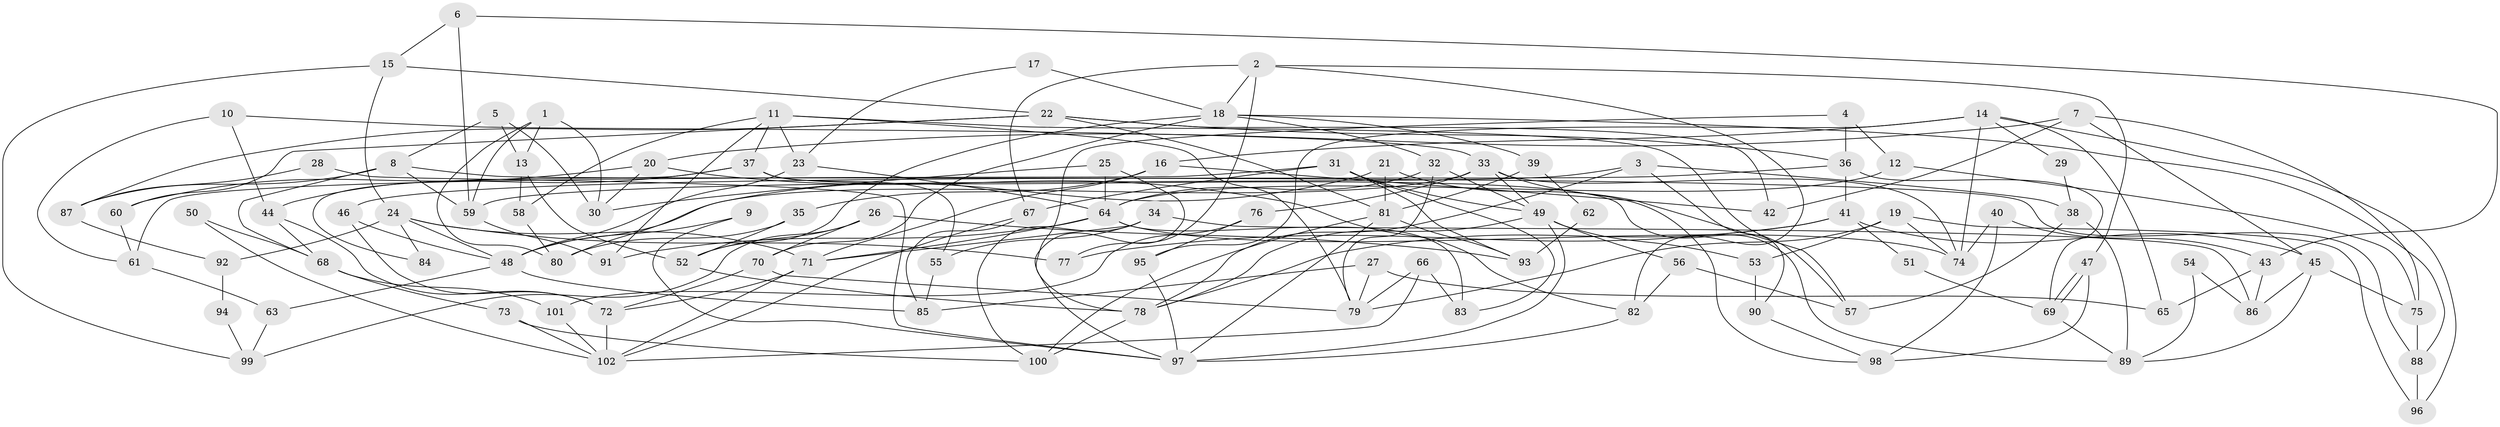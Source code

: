 // Generated by graph-tools (version 1.1) at 2025/50/03/09/25 03:50:01]
// undirected, 102 vertices, 204 edges
graph export_dot {
graph [start="1"]
  node [color=gray90,style=filled];
  1;
  2;
  3;
  4;
  5;
  6;
  7;
  8;
  9;
  10;
  11;
  12;
  13;
  14;
  15;
  16;
  17;
  18;
  19;
  20;
  21;
  22;
  23;
  24;
  25;
  26;
  27;
  28;
  29;
  30;
  31;
  32;
  33;
  34;
  35;
  36;
  37;
  38;
  39;
  40;
  41;
  42;
  43;
  44;
  45;
  46;
  47;
  48;
  49;
  50;
  51;
  52;
  53;
  54;
  55;
  56;
  57;
  58;
  59;
  60;
  61;
  62;
  63;
  64;
  65;
  66;
  67;
  68;
  69;
  70;
  71;
  72;
  73;
  74;
  75;
  76;
  77;
  78;
  79;
  80;
  81;
  82;
  83;
  84;
  85;
  86;
  87;
  88;
  89;
  90;
  91;
  92;
  93;
  94;
  95;
  96;
  97;
  98;
  99;
  100;
  101;
  102;
  1 -- 30;
  1 -- 59;
  1 -- 13;
  1 -- 80;
  2 -- 18;
  2 -- 67;
  2 -- 47;
  2 -- 77;
  2 -- 82;
  3 -- 90;
  3 -- 78;
  3 -- 38;
  3 -- 59;
  4 -- 36;
  4 -- 78;
  4 -- 12;
  5 -- 13;
  5 -- 8;
  5 -- 30;
  6 -- 59;
  6 -- 15;
  6 -- 43;
  7 -- 42;
  7 -- 20;
  7 -- 45;
  7 -- 75;
  8 -- 59;
  8 -- 88;
  8 -- 68;
  8 -- 87;
  9 -- 48;
  9 -- 97;
  10 -- 33;
  10 -- 44;
  10 -- 61;
  11 -- 79;
  11 -- 57;
  11 -- 23;
  11 -- 37;
  11 -- 58;
  11 -- 91;
  12 -- 75;
  12 -- 64;
  13 -- 52;
  13 -- 58;
  14 -- 16;
  14 -- 96;
  14 -- 29;
  14 -- 65;
  14 -- 74;
  14 -- 95;
  15 -- 99;
  15 -- 24;
  15 -- 22;
  16 -- 71;
  16 -- 35;
  16 -- 42;
  17 -- 18;
  17 -- 23;
  18 -- 52;
  18 -- 32;
  18 -- 39;
  18 -- 70;
  18 -- 88;
  19 -- 79;
  19 -- 74;
  19 -- 53;
  19 -- 96;
  20 -- 30;
  20 -- 60;
  20 -- 82;
  21 -- 80;
  21 -- 81;
  21 -- 57;
  22 -- 36;
  22 -- 42;
  22 -- 60;
  22 -- 81;
  22 -- 87;
  23 -- 64;
  23 -- 48;
  24 -- 48;
  24 -- 71;
  24 -- 77;
  24 -- 84;
  24 -- 92;
  25 -- 97;
  25 -- 64;
  25 -- 30;
  26 -- 70;
  26 -- 93;
  26 -- 52;
  26 -- 99;
  27 -- 65;
  27 -- 79;
  27 -- 85;
  28 -- 97;
  28 -- 87;
  29 -- 38;
  31 -- 49;
  31 -- 83;
  31 -- 61;
  31 -- 67;
  31 -- 93;
  32 -- 64;
  32 -- 49;
  32 -- 79;
  33 -- 76;
  33 -- 48;
  33 -- 49;
  33 -- 74;
  33 -- 98;
  34 -- 71;
  34 -- 86;
  34 -- 55;
  34 -- 100;
  35 -- 52;
  35 -- 80;
  36 -- 41;
  36 -- 46;
  36 -- 69;
  37 -- 89;
  37 -- 44;
  37 -- 55;
  37 -- 84;
  38 -- 89;
  38 -- 57;
  39 -- 81;
  39 -- 62;
  40 -- 98;
  40 -- 74;
  40 -- 43;
  41 -- 77;
  41 -- 78;
  41 -- 45;
  41 -- 51;
  43 -- 65;
  43 -- 86;
  44 -- 72;
  44 -- 68;
  45 -- 75;
  45 -- 86;
  45 -- 89;
  46 -- 48;
  46 -- 72;
  47 -- 69;
  47 -- 69;
  47 -- 98;
  48 -- 85;
  48 -- 63;
  49 -- 56;
  49 -- 53;
  49 -- 78;
  49 -- 97;
  50 -- 102;
  50 -- 68;
  51 -- 69;
  52 -- 78;
  53 -- 90;
  54 -- 89;
  54 -- 86;
  55 -- 85;
  56 -- 57;
  56 -- 82;
  58 -- 80;
  59 -- 91;
  60 -- 61;
  61 -- 63;
  62 -- 93;
  63 -- 99;
  64 -- 74;
  64 -- 71;
  64 -- 83;
  64 -- 91;
  66 -- 79;
  66 -- 102;
  66 -- 83;
  67 -- 85;
  67 -- 102;
  68 -- 73;
  68 -- 101;
  69 -- 89;
  70 -- 72;
  70 -- 79;
  71 -- 102;
  71 -- 72;
  72 -- 102;
  73 -- 100;
  73 -- 102;
  75 -- 88;
  76 -- 95;
  76 -- 101;
  78 -- 100;
  81 -- 97;
  81 -- 93;
  81 -- 100;
  82 -- 97;
  87 -- 92;
  88 -- 96;
  90 -- 98;
  92 -- 94;
  94 -- 99;
  95 -- 97;
  101 -- 102;
}

